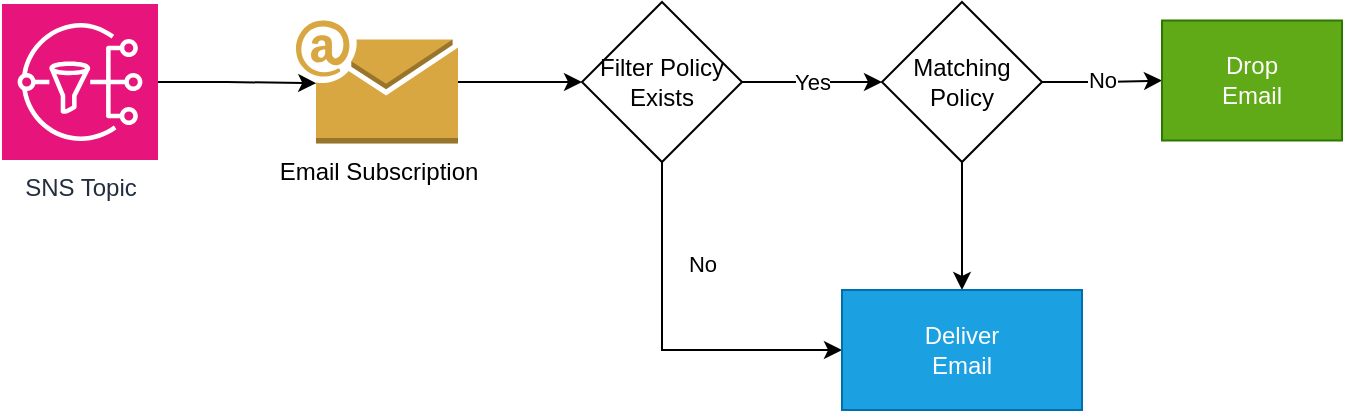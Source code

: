 <mxfile version="26.1.3">
  <diagram name="Page-1" id="fI6eqTWyxJ_w-LKGXDEJ">
    <mxGraphModel dx="1434" dy="827" grid="1" gridSize="10" guides="1" tooltips="1" connect="1" arrows="1" fold="1" page="1" pageScale="1" pageWidth="827" pageHeight="583" math="0" shadow="0">
      <root>
        <mxCell id="0" />
        <mxCell id="1" parent="0" />
        <mxCell id="BuqHo9B2dF4WPcyzyvta-1" value="SNS Topic" style="sketch=0;points=[[0,0,0],[0.25,0,0],[0.5,0,0],[0.75,0,0],[1,0,0],[0,1,0],[0.25,1,0],[0.5,1,0],[0.75,1,0],[1,1,0],[0,0.25,0],[0,0.5,0],[0,0.75,0],[1,0.25,0],[1,0.5,0],[1,0.75,0]];outlineConnect=0;fontColor=#232F3E;fillColor=#E7157B;strokeColor=#ffffff;dashed=0;verticalLabelPosition=bottom;verticalAlign=top;align=center;html=1;fontSize=12;fontStyle=0;aspect=fixed;shape=mxgraph.aws4.resourceIcon;resIcon=mxgraph.aws4.sns;" parent="1" vertex="1">
          <mxGeometry x="90" y="141" width="78" height="78" as="geometry" />
        </mxCell>
        <mxCell id="BuqHo9B2dF4WPcyzyvta-12" value="" style="edgeStyle=orthogonalEdgeStyle;rounded=0;orthogonalLoop=1;jettySize=auto;html=1;" parent="1" source="BuqHo9B2dF4WPcyzyvta-2" target="BuqHo9B2dF4WPcyzyvta-11" edge="1">
          <mxGeometry relative="1" as="geometry" />
        </mxCell>
        <mxCell id="BuqHo9B2dF4WPcyzyvta-2" value="Email Subscription" style="outlineConnect=0;dashed=0;verticalLabelPosition=bottom;verticalAlign=top;align=center;html=1;shape=mxgraph.aws3.email;fillColor=#D9A741;gradientColor=none;" parent="1" vertex="1">
          <mxGeometry x="237" y="149.25" width="81" height="61.5" as="geometry" />
        </mxCell>
        <mxCell id="BuqHo9B2dF4WPcyzyvta-3" style="edgeStyle=orthogonalEdgeStyle;rounded=0;orthogonalLoop=1;jettySize=auto;html=1;entryX=0.125;entryY=0.51;entryDx=0;entryDy=0;entryPerimeter=0;" parent="1" source="BuqHo9B2dF4WPcyzyvta-1" target="BuqHo9B2dF4WPcyzyvta-2" edge="1">
          <mxGeometry relative="1" as="geometry" />
        </mxCell>
        <mxCell id="BuqHo9B2dF4WPcyzyvta-14" value="Yes" style="edgeStyle=orthogonalEdgeStyle;rounded=0;orthogonalLoop=1;jettySize=auto;html=1;" parent="1" source="BuqHo9B2dF4WPcyzyvta-11" target="BuqHo9B2dF4WPcyzyvta-13" edge="1">
          <mxGeometry relative="1" as="geometry" />
        </mxCell>
        <mxCell id="BuqHo9B2dF4WPcyzyvta-19" value="No" style="edgeStyle=orthogonalEdgeStyle;rounded=0;orthogonalLoop=1;jettySize=auto;html=1;entryX=0;entryY=0.5;entryDx=0;entryDy=0;" parent="1" source="BuqHo9B2dF4WPcyzyvta-11" target="BuqHo9B2dF4WPcyzyvta-17" edge="1">
          <mxGeometry x="-0.446" y="20" relative="1" as="geometry">
            <Array as="points">
              <mxPoint x="420" y="314" />
            </Array>
            <mxPoint as="offset" />
          </mxGeometry>
        </mxCell>
        <mxCell id="BuqHo9B2dF4WPcyzyvta-11" value="Filter Policy Exists" style="rhombus;whiteSpace=wrap;html=1;" parent="1" vertex="1">
          <mxGeometry x="380" y="140" width="80" height="80" as="geometry" />
        </mxCell>
        <mxCell id="BuqHo9B2dF4WPcyzyvta-16" value="No" style="edgeStyle=orthogonalEdgeStyle;rounded=0;orthogonalLoop=1;jettySize=auto;html=1;" parent="1" source="BuqHo9B2dF4WPcyzyvta-13" target="BuqHo9B2dF4WPcyzyvta-15" edge="1">
          <mxGeometry relative="1" as="geometry" />
        </mxCell>
        <mxCell id="BuqHo9B2dF4WPcyzyvta-18" value="" style="edgeStyle=orthogonalEdgeStyle;rounded=0;orthogonalLoop=1;jettySize=auto;html=1;" parent="1" source="BuqHo9B2dF4WPcyzyvta-13" target="BuqHo9B2dF4WPcyzyvta-17" edge="1">
          <mxGeometry relative="1" as="geometry" />
        </mxCell>
        <mxCell id="BuqHo9B2dF4WPcyzyvta-13" value="Matching&lt;div&gt;Policy&lt;/div&gt;" style="rhombus;whiteSpace=wrap;html=1;" parent="1" vertex="1">
          <mxGeometry x="530" y="140" width="80" height="80" as="geometry" />
        </mxCell>
        <mxCell id="BuqHo9B2dF4WPcyzyvta-15" value="Drop&lt;div&gt;Email&lt;/div&gt;" style="whiteSpace=wrap;html=1;fillColor=#60a917;fontColor=#ffffff;strokeColor=#2D7600;" parent="1" vertex="1">
          <mxGeometry x="670" y="149.25" width="90" height="60" as="geometry" />
        </mxCell>
        <mxCell id="BuqHo9B2dF4WPcyzyvta-17" value="Deliver&lt;div&gt;Email&lt;/div&gt;" style="whiteSpace=wrap;html=1;fillColor=#1ba1e2;fontColor=#ffffff;strokeColor=#006EAF;" parent="1" vertex="1">
          <mxGeometry x="510" y="284" width="120" height="60" as="geometry" />
        </mxCell>
      </root>
    </mxGraphModel>
  </diagram>
</mxfile>
